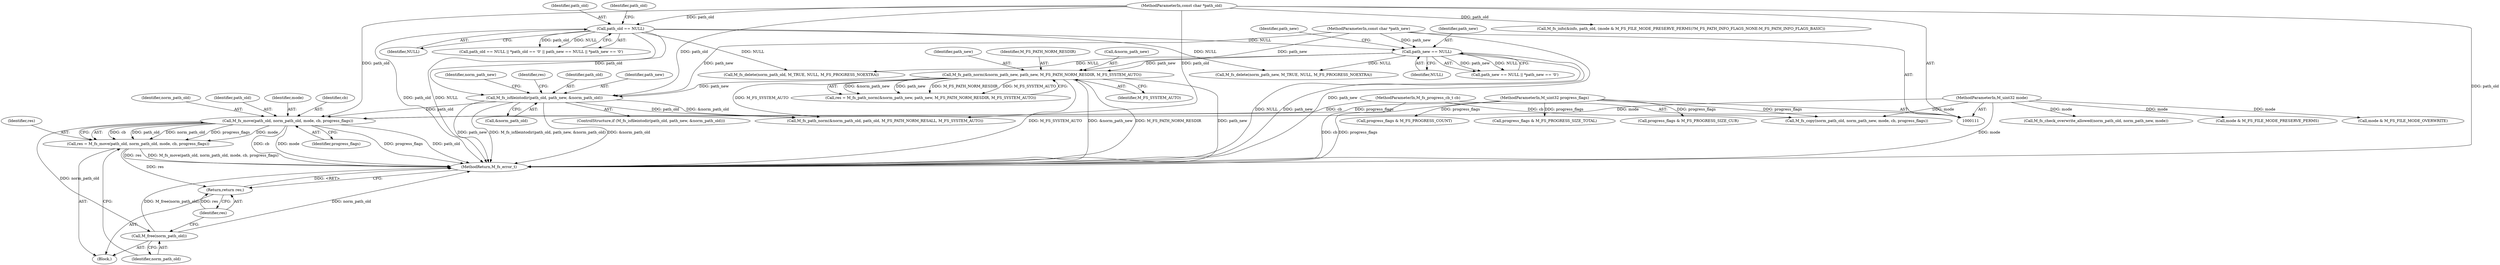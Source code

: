 digraph "0_mstdlib_db124b8f607dd0a40a9aef2d4d468fad433522a7_3@API" {
"1000177" [label="(Call,M_fs_move(path_old, norm_path_old, mode, cb, progress_flags))"];
"1000167" [label="(Call,M_fs_isfileintodir(path_old, path_new, &norm_path_old))"];
"1000130" [label="(Call,path_old == NULL)"];
"1000112" [label="(MethodParameterIn,const char *path_old)"];
"1000151" [label="(Call,M_fs_path_norm(&norm_path_new, path_new, M_FS_PATH_NORM_RESDIR, M_FS_SYSTEM_AUTO))"];
"1000139" [label="(Call,path_new == NULL)"];
"1000113" [label="(MethodParameterIn,const char *path_new)"];
"1000115" [label="(MethodParameterIn,M_fs_progress_cb_t cb)"];
"1000116" [label="(MethodParameterIn,M_uint32 progress_flags)"];
"1000114" [label="(MethodParameterIn,M_uint32 mode)"];
"1000175" [label="(Call,res = M_fs_move(path_old, norm_path_old, mode, cb, progress_flags))"];
"1000185" [label="(Return,return res;)"];
"1000183" [label="(Call,M_free(norm_path_old))"];
"1000138" [label="(Call,path_new == NULL || *path_new == '\0')"];
"1000236" [label="(Call,M_fs_check_overwrite_allowed(norm_path_old, norm_path_new, mode))"];
"1000185" [label="(Return,return res;)"];
"1000151" [label="(Call,M_fs_path_norm(&norm_path_new, path_new, M_FS_PATH_NORM_RESDIR, M_FS_SYSTEM_AUTO))"];
"1000211" [label="(Call,M_fs_info(&info, path_old, (mode & M_FS_FILE_MODE_PRESERVE_PERMS)?M_FS_PATH_INFO_FLAGS_NONE:M_FS_PATH_INFO_FLAGS_BASIC))"];
"1000179" [label="(Identifier,norm_path_old)"];
"1000216" [label="(Call,mode & M_FS_FILE_MODE_PRESERVE_PERMS)"];
"1000172" [label="(Block,)"];
"1000183" [label="(Call,M_free(norm_path_old))"];
"1000114" [label="(MethodParameterIn,M_uint32 mode)"];
"1000178" [label="(Identifier,path_old)"];
"1000113" [label="(MethodParameterIn,const char *path_new)"];
"1000132" [label="(Identifier,NULL)"];
"1000177" [label="(Call,M_fs_move(path_old, norm_path_old, mode, cb, progress_flags))"];
"1000112" [label="(MethodParameterIn,const char *path_old)"];
"1000130" [label="(Call,path_old == NULL)"];
"1000180" [label="(Identifier,mode)"];
"1000115" [label="(MethodParameterIn,M_fs_progress_cb_t cb)"];
"1000168" [label="(Identifier,path_old)"];
"1000140" [label="(Identifier,path_new)"];
"1000357" [label="(Call,M_fs_delete(norm_path_new, M_TRUE, NULL, M_FS_PROGRESS_NOEXTRA))"];
"1000169" [label="(Identifier,path_new)"];
"1000116" [label="(MethodParameterIn,M_uint32 progress_flags)"];
"1000175" [label="(Call,res = M_fs_move(path_old, norm_path_old, mode, cb, progress_flags))"];
"1000129" [label="(Call,path_old == NULL || *path_old == '\0' || path_new == NULL || *path_new == '\0')"];
"1000131" [label="(Identifier,path_old)"];
"1000334" [label="(Call,M_fs_copy(norm_path_old, norm_path_new, mode, cb, progress_flags))"];
"1000176" [label="(Identifier,res)"];
"1000286" [label="(Call,progress_flags & M_FS_PROGRESS_COUNT)"];
"1000156" [label="(Identifier,M_FS_SYSTEM_AUTO)"];
"1000391" [label="(MethodReturn,M_fs_error_t)"];
"1000174" [label="(Identifier,norm_path_new)"];
"1000353" [label="(Call,mode & M_FS_FILE_MODE_OVERWRITE)"];
"1000136" [label="(Identifier,path_old)"];
"1000188" [label="(Identifier,res)"];
"1000181" [label="(Identifier,cb)"];
"1000149" [label="(Call,res = M_fs_path_norm(&norm_path_new, path_new, M_FS_PATH_NORM_RESDIR, M_FS_SYSTEM_AUTO))"];
"1000144" [label="(Identifier,path_new)"];
"1000184" [label="(Identifier,norm_path_old)"];
"1000264" [label="(Call,progress_flags & M_FS_PROGRESS_SIZE_TOTAL)"];
"1000139" [label="(Call,path_new == NULL)"];
"1000344" [label="(Call,M_fs_delete(norm_path_old, M_TRUE, NULL, M_FS_PROGRESS_NOEXTRA))"];
"1000275" [label="(Call,progress_flags & M_FS_PROGRESS_SIZE_CUR)"];
"1000154" [label="(Identifier,path_new)"];
"1000155" [label="(Identifier,M_FS_PATH_NORM_RESDIR)"];
"1000182" [label="(Identifier,progress_flags)"];
"1000166" [label="(ControlStructure,if (M_fs_isfileintodir(path_old, path_new, &norm_path_old)))"];
"1000152" [label="(Call,&norm_path_new)"];
"1000141" [label="(Identifier,NULL)"];
"1000189" [label="(Call,M_fs_path_norm(&norm_path_old, path_old, M_FS_PATH_NORM_RESALL, M_FS_SYSTEM_AUTO))"];
"1000170" [label="(Call,&norm_path_old)"];
"1000186" [label="(Identifier,res)"];
"1000167" [label="(Call,M_fs_isfileintodir(path_old, path_new, &norm_path_old))"];
"1000177" -> "1000175"  [label="AST: "];
"1000177" -> "1000182"  [label="CFG: "];
"1000178" -> "1000177"  [label="AST: "];
"1000179" -> "1000177"  [label="AST: "];
"1000180" -> "1000177"  [label="AST: "];
"1000181" -> "1000177"  [label="AST: "];
"1000182" -> "1000177"  [label="AST: "];
"1000175" -> "1000177"  [label="CFG: "];
"1000177" -> "1000391"  [label="DDG: progress_flags"];
"1000177" -> "1000391"  [label="DDG: path_old"];
"1000177" -> "1000391"  [label="DDG: cb"];
"1000177" -> "1000391"  [label="DDG: mode"];
"1000177" -> "1000175"  [label="DDG: cb"];
"1000177" -> "1000175"  [label="DDG: path_old"];
"1000177" -> "1000175"  [label="DDG: norm_path_old"];
"1000177" -> "1000175"  [label="DDG: progress_flags"];
"1000177" -> "1000175"  [label="DDG: mode"];
"1000167" -> "1000177"  [label="DDG: path_old"];
"1000112" -> "1000177"  [label="DDG: path_old"];
"1000115" -> "1000177"  [label="DDG: cb"];
"1000116" -> "1000177"  [label="DDG: progress_flags"];
"1000114" -> "1000177"  [label="DDG: mode"];
"1000177" -> "1000183"  [label="DDG: norm_path_old"];
"1000167" -> "1000166"  [label="AST: "];
"1000167" -> "1000170"  [label="CFG: "];
"1000168" -> "1000167"  [label="AST: "];
"1000169" -> "1000167"  [label="AST: "];
"1000170" -> "1000167"  [label="AST: "];
"1000174" -> "1000167"  [label="CFG: "];
"1000188" -> "1000167"  [label="CFG: "];
"1000167" -> "1000391"  [label="DDG: path_new"];
"1000167" -> "1000391"  [label="DDG: M_fs_isfileintodir(path_old, path_new, &norm_path_old)"];
"1000167" -> "1000391"  [label="DDG: &norm_path_old"];
"1000130" -> "1000167"  [label="DDG: path_old"];
"1000112" -> "1000167"  [label="DDG: path_old"];
"1000151" -> "1000167"  [label="DDG: path_new"];
"1000113" -> "1000167"  [label="DDG: path_new"];
"1000167" -> "1000189"  [label="DDG: &norm_path_old"];
"1000167" -> "1000189"  [label="DDG: path_old"];
"1000130" -> "1000129"  [label="AST: "];
"1000130" -> "1000132"  [label="CFG: "];
"1000131" -> "1000130"  [label="AST: "];
"1000132" -> "1000130"  [label="AST: "];
"1000136" -> "1000130"  [label="CFG: "];
"1000129" -> "1000130"  [label="CFG: "];
"1000130" -> "1000391"  [label="DDG: NULL"];
"1000130" -> "1000391"  [label="DDG: path_old"];
"1000130" -> "1000129"  [label="DDG: path_old"];
"1000130" -> "1000129"  [label="DDG: NULL"];
"1000112" -> "1000130"  [label="DDG: path_old"];
"1000130" -> "1000139"  [label="DDG: NULL"];
"1000130" -> "1000344"  [label="DDG: NULL"];
"1000130" -> "1000357"  [label="DDG: NULL"];
"1000112" -> "1000111"  [label="AST: "];
"1000112" -> "1000391"  [label="DDG: path_old"];
"1000112" -> "1000189"  [label="DDG: path_old"];
"1000112" -> "1000211"  [label="DDG: path_old"];
"1000151" -> "1000149"  [label="AST: "];
"1000151" -> "1000156"  [label="CFG: "];
"1000152" -> "1000151"  [label="AST: "];
"1000154" -> "1000151"  [label="AST: "];
"1000155" -> "1000151"  [label="AST: "];
"1000156" -> "1000151"  [label="AST: "];
"1000149" -> "1000151"  [label="CFG: "];
"1000151" -> "1000391"  [label="DDG: &norm_path_new"];
"1000151" -> "1000391"  [label="DDG: M_FS_PATH_NORM_RESDIR"];
"1000151" -> "1000391"  [label="DDG: path_new"];
"1000151" -> "1000391"  [label="DDG: M_FS_SYSTEM_AUTO"];
"1000151" -> "1000149"  [label="DDG: &norm_path_new"];
"1000151" -> "1000149"  [label="DDG: path_new"];
"1000151" -> "1000149"  [label="DDG: M_FS_PATH_NORM_RESDIR"];
"1000151" -> "1000149"  [label="DDG: M_FS_SYSTEM_AUTO"];
"1000139" -> "1000151"  [label="DDG: path_new"];
"1000113" -> "1000151"  [label="DDG: path_new"];
"1000151" -> "1000189"  [label="DDG: M_FS_SYSTEM_AUTO"];
"1000139" -> "1000138"  [label="AST: "];
"1000139" -> "1000141"  [label="CFG: "];
"1000140" -> "1000139"  [label="AST: "];
"1000141" -> "1000139"  [label="AST: "];
"1000144" -> "1000139"  [label="CFG: "];
"1000138" -> "1000139"  [label="CFG: "];
"1000139" -> "1000391"  [label="DDG: NULL"];
"1000139" -> "1000391"  [label="DDG: path_new"];
"1000139" -> "1000138"  [label="DDG: path_new"];
"1000139" -> "1000138"  [label="DDG: NULL"];
"1000113" -> "1000139"  [label="DDG: path_new"];
"1000139" -> "1000344"  [label="DDG: NULL"];
"1000139" -> "1000357"  [label="DDG: NULL"];
"1000113" -> "1000111"  [label="AST: "];
"1000113" -> "1000391"  [label="DDG: path_new"];
"1000115" -> "1000111"  [label="AST: "];
"1000115" -> "1000391"  [label="DDG: cb"];
"1000115" -> "1000334"  [label="DDG: cb"];
"1000116" -> "1000111"  [label="AST: "];
"1000116" -> "1000391"  [label="DDG: progress_flags"];
"1000116" -> "1000264"  [label="DDG: progress_flags"];
"1000116" -> "1000275"  [label="DDG: progress_flags"];
"1000116" -> "1000286"  [label="DDG: progress_flags"];
"1000116" -> "1000334"  [label="DDG: progress_flags"];
"1000114" -> "1000111"  [label="AST: "];
"1000114" -> "1000391"  [label="DDG: mode"];
"1000114" -> "1000216"  [label="DDG: mode"];
"1000114" -> "1000236"  [label="DDG: mode"];
"1000114" -> "1000334"  [label="DDG: mode"];
"1000114" -> "1000353"  [label="DDG: mode"];
"1000175" -> "1000172"  [label="AST: "];
"1000176" -> "1000175"  [label="AST: "];
"1000184" -> "1000175"  [label="CFG: "];
"1000175" -> "1000391"  [label="DDG: res"];
"1000175" -> "1000391"  [label="DDG: M_fs_move(path_old, norm_path_old, mode, cb, progress_flags)"];
"1000175" -> "1000185"  [label="DDG: res"];
"1000185" -> "1000172"  [label="AST: "];
"1000185" -> "1000186"  [label="CFG: "];
"1000186" -> "1000185"  [label="AST: "];
"1000391" -> "1000185"  [label="CFG: "];
"1000185" -> "1000391"  [label="DDG: <RET>"];
"1000186" -> "1000185"  [label="DDG: res"];
"1000183" -> "1000172"  [label="AST: "];
"1000183" -> "1000184"  [label="CFG: "];
"1000184" -> "1000183"  [label="AST: "];
"1000186" -> "1000183"  [label="CFG: "];
"1000183" -> "1000391"  [label="DDG: norm_path_old"];
"1000183" -> "1000391"  [label="DDG: M_free(norm_path_old)"];
}
